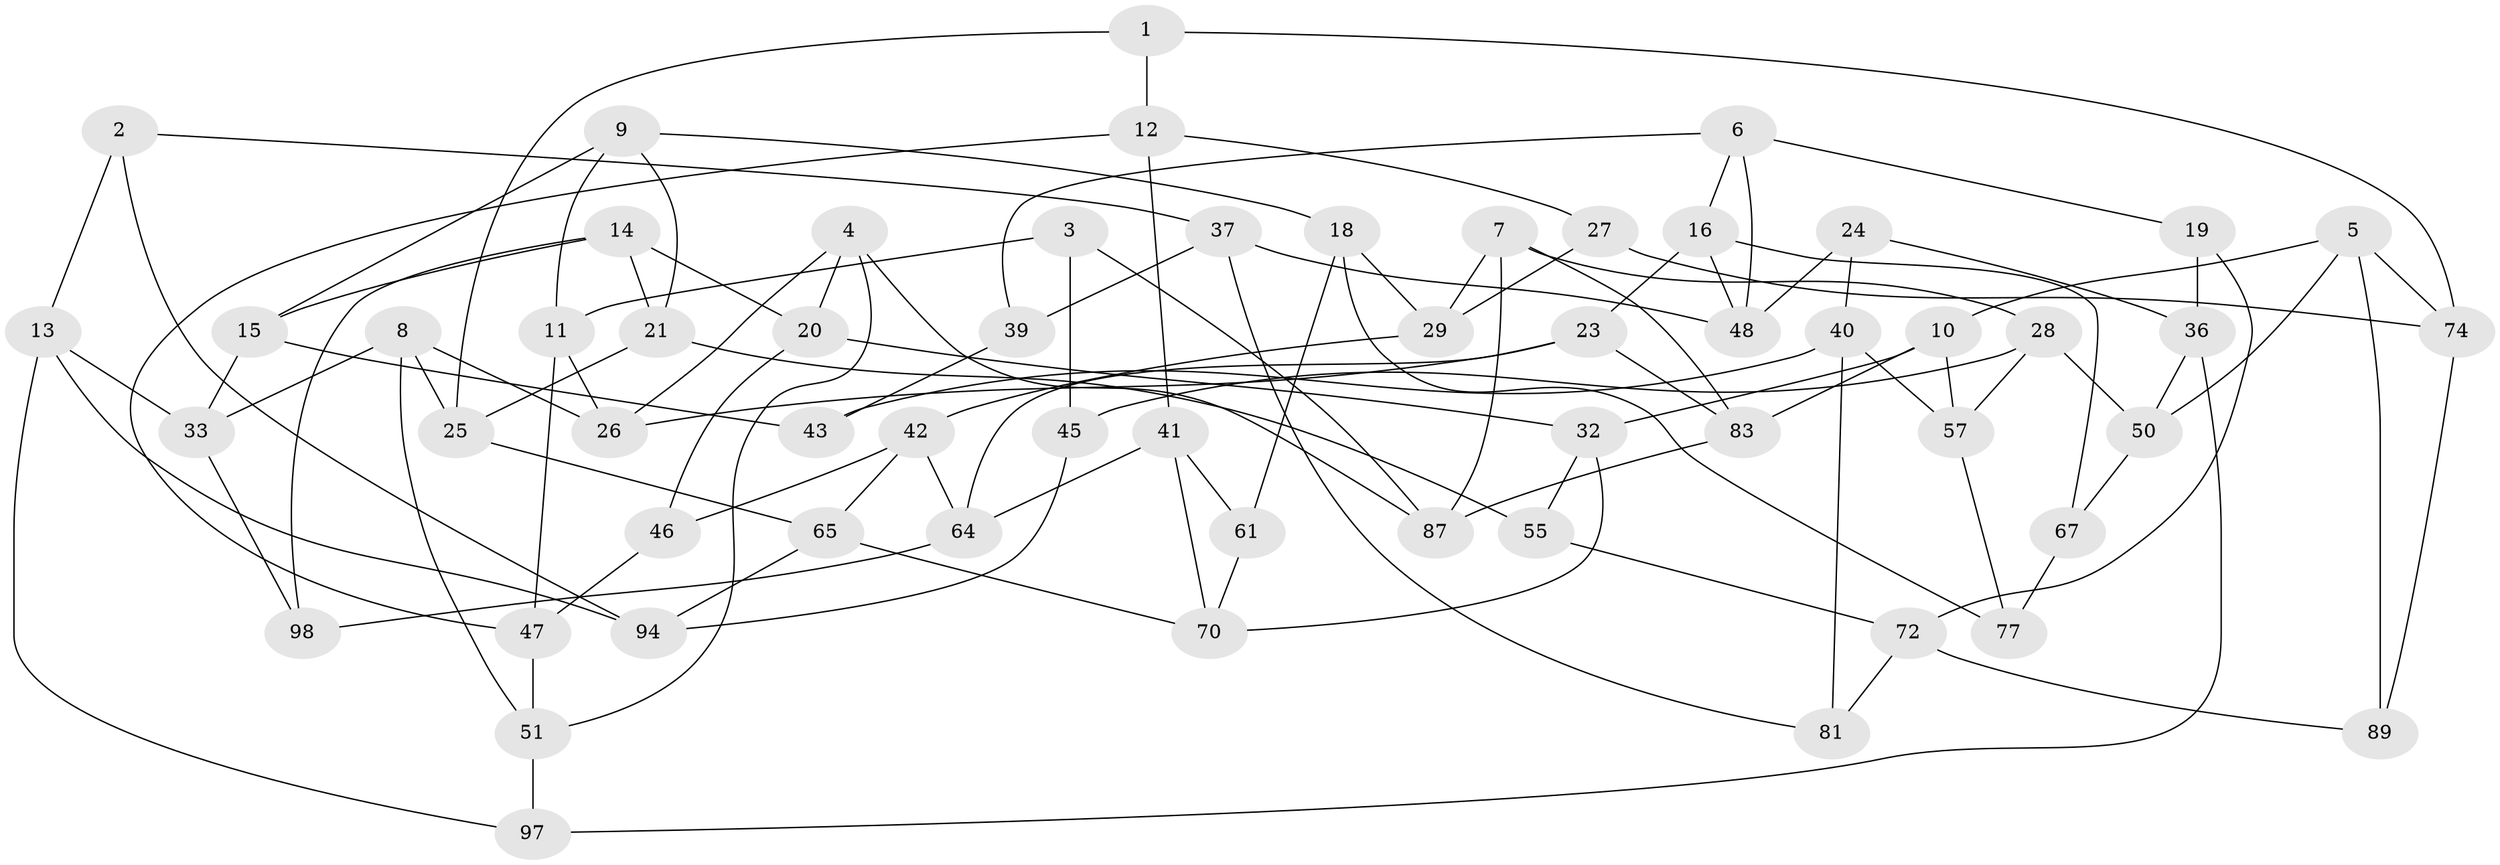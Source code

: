// original degree distribution, {3: 1.0}
// Generated by graph-tools (version 1.1) at 2025/39/02/21/25 10:39:00]
// undirected, 59 vertices, 109 edges
graph export_dot {
graph [start="1"]
  node [color=gray90,style=filled];
  1;
  2;
  3;
  4 [super="+56"];
  5 [super="+85"];
  6 [super="+53"];
  7 [super="+60"];
  8 [super="+44"];
  9 [super="+34"];
  10 [super="+73"];
  11 [super="+30"];
  12 [super="+52"];
  13 [super="+62"];
  14 [super="+17"];
  15 [super="+22"];
  16 [super="+63"];
  18 [super="+86"];
  19;
  20 [super="+82"];
  21 [super="+91"];
  23 [super="+38"];
  24;
  25 [super="+100"];
  26 [super="+35"];
  27;
  28 [super="+93"];
  29 [super="+31"];
  32 [super="+99"];
  33 [super="+71"];
  36 [super="+80"];
  37 [super="+78"];
  39;
  40 [super="+66"];
  41 [super="+49"];
  42 [super="+59"];
  43;
  45;
  46;
  47 [super="+54"];
  48 [super="+90"];
  50 [super="+68"];
  51 [super="+84"];
  55;
  57 [super="+58"];
  61;
  64 [super="+75"];
  65 [super="+69"];
  67;
  70 [super="+95"];
  72 [super="+76"];
  74 [super="+79"];
  77;
  81;
  83 [super="+88"];
  87 [super="+92"];
  89;
  94 [super="+96"];
  97;
  98;
  1 -- 74;
  1 -- 25;
  1 -- 12;
  2 -- 13;
  2 -- 94;
  2 -- 37;
  3 -- 11;
  3 -- 45;
  3 -- 87;
  4 -- 87;
  4 -- 51;
  4 -- 26;
  4 -- 20;
  5 -- 74;
  5 -- 50;
  5 -- 89;
  5 -- 10;
  6 -- 39;
  6 -- 19;
  6 -- 16;
  6 -- 48;
  7 -- 28;
  7 -- 87;
  7 -- 29;
  7 -- 83;
  8 -- 26;
  8 -- 33;
  8 -- 25;
  8 -- 51;
  9 -- 21;
  9 -- 11;
  9 -- 18;
  9 -- 15;
  10 -- 57;
  10 -- 32;
  10 -- 83;
  11 -- 26;
  11 -- 47;
  12 -- 47;
  12 -- 41;
  12 -- 27;
  13 -- 94;
  13 -- 33;
  13 -- 97;
  14 -- 21;
  14 -- 98;
  14 -- 15;
  14 -- 20;
  15 -- 33;
  15 -- 43;
  16 -- 23;
  16 -- 48;
  16 -- 67;
  18 -- 61;
  18 -- 29;
  18 -- 77;
  19 -- 72;
  19 -- 36;
  20 -- 46;
  20 -- 32;
  21 -- 25;
  21 -- 55;
  23 -- 64;
  23 -- 26;
  23 -- 83;
  24 -- 48;
  24 -- 36;
  24 -- 40;
  25 -- 65;
  27 -- 29;
  27 -- 74;
  28 -- 57;
  28 -- 45;
  28 -- 50;
  29 -- 42;
  32 -- 55;
  32 -- 70;
  33 -- 98;
  36 -- 50;
  36 -- 97;
  37 -- 39;
  37 -- 81;
  37 -- 48;
  39 -- 43;
  40 -- 43;
  40 -- 57;
  40 -- 81;
  41 -- 61;
  41 -- 64;
  41 -- 70;
  42 -- 65;
  42 -- 46;
  42 -- 64;
  45 -- 94;
  46 -- 47;
  47 -- 51;
  50 -- 67;
  51 -- 97;
  55 -- 72;
  57 -- 77;
  61 -- 70;
  64 -- 98;
  65 -- 94;
  65 -- 70;
  67 -- 77;
  72 -- 89;
  72 -- 81;
  74 -- 89;
  83 -- 87;
}
